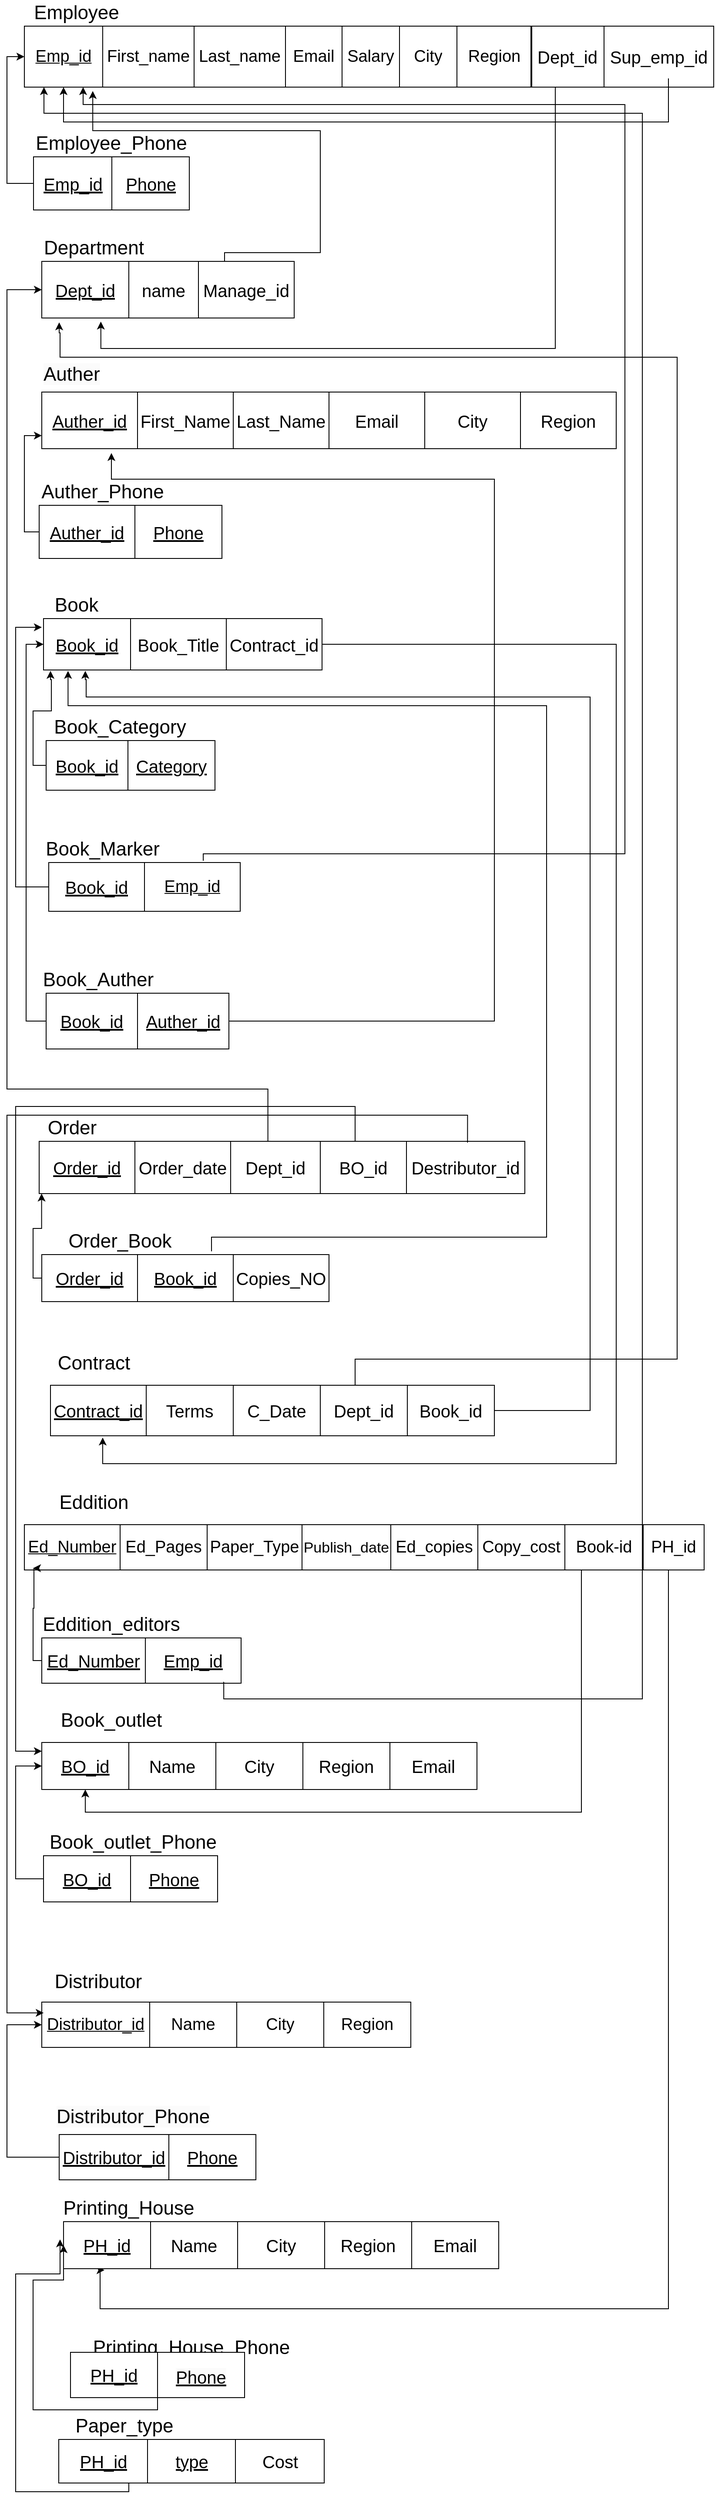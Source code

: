<mxfile version="21.2.9" type="device">
  <diagram name="Page-1" id="xqHeZiKq-_FqTKkOaI3a">
    <mxGraphModel dx="1173" dy="603" grid="1" gridSize="10" guides="1" tooltips="1" connect="1" arrows="1" fold="1" page="1" pageScale="1" pageWidth="827" pageHeight="1169" math="0" shadow="0">
      <root>
        <mxCell id="0" />
        <mxCell id="1" parent="0" />
        <mxCell id="oXhFuKc5tQe8eQyPICl8-121" style="edgeStyle=orthogonalEdgeStyle;rounded=0;orthogonalLoop=1;jettySize=auto;html=1;entryX=0.234;entryY=1.064;entryDx=0;entryDy=0;entryPerimeter=0;" parent="1" source="OrxpgzfxHumzW-EcyNMt-24" target="FqqwUGE8YhEeq_kceWww-6" edge="1">
          <mxGeometry relative="1" as="geometry">
            <Array as="points">
              <mxPoint x="640" y="440" />
              <mxPoint x="118" y="440" />
            </Array>
          </mxGeometry>
        </mxCell>
        <mxCell id="OrxpgzfxHumzW-EcyNMt-24" value="" style="shape=table;startSize=0;container=1;collapsible=0;childLayout=tableLayout;fontSize=20;" parent="1" vertex="1">
          <mxGeometry x="120" y="70" width="702" height="70" as="geometry" />
        </mxCell>
        <mxCell id="OrxpgzfxHumzW-EcyNMt-25" value="" style="shape=tableRow;horizontal=0;startSize=0;swimlaneHead=0;swimlaneBody=0;strokeColor=inherit;top=0;left=0;bottom=0;right=0;collapsible=0;dropTarget=0;fillColor=none;points=[[0,0.5],[1,0.5]];portConstraint=eastwest;fontSize=20;" parent="OrxpgzfxHumzW-EcyNMt-24" vertex="1">
          <mxGeometry width="702" height="70" as="geometry" />
        </mxCell>
        <mxCell id="OrxpgzfxHumzW-EcyNMt-26" value="&lt;font style=&quot;font-size: 19px;&quot;&gt;First_name&lt;/font&gt;" style="shape=partialRectangle;html=1;whiteSpace=wrap;connectable=0;strokeColor=inherit;overflow=hidden;fillColor=none;top=0;left=0;bottom=0;right=0;pointerEvents=1;fontSize=19;" parent="OrxpgzfxHumzW-EcyNMt-25" vertex="1">
          <mxGeometry width="105" height="70" as="geometry">
            <mxRectangle width="105" height="70" as="alternateBounds" />
          </mxGeometry>
        </mxCell>
        <mxCell id="OrxpgzfxHumzW-EcyNMt-27" value="Last_name" style="shape=partialRectangle;html=1;whiteSpace=wrap;connectable=0;strokeColor=inherit;overflow=hidden;fillColor=none;top=0;left=0;bottom=0;right=0;pointerEvents=1;fontSize=19;" parent="OrxpgzfxHumzW-EcyNMt-25" vertex="1">
          <mxGeometry x="105" width="105" height="70" as="geometry">
            <mxRectangle width="105" height="70" as="alternateBounds" />
          </mxGeometry>
        </mxCell>
        <mxCell id="OrxpgzfxHumzW-EcyNMt-28" value="Email" style="shape=partialRectangle;html=1;whiteSpace=wrap;connectable=0;strokeColor=inherit;overflow=hidden;fillColor=none;top=0;left=0;bottom=0;right=0;pointerEvents=1;fontSize=19;" parent="OrxpgzfxHumzW-EcyNMt-25" vertex="1">
          <mxGeometry x="210" width="65" height="70" as="geometry">
            <mxRectangle width="65" height="70" as="alternateBounds" />
          </mxGeometry>
        </mxCell>
        <mxCell id="OrxpgzfxHumzW-EcyNMt-29" value="Salary" style="shape=partialRectangle;html=1;whiteSpace=wrap;connectable=0;strokeColor=inherit;overflow=hidden;fillColor=none;top=0;left=0;bottom=0;right=0;pointerEvents=1;fontSize=19;" parent="OrxpgzfxHumzW-EcyNMt-25" vertex="1">
          <mxGeometry x="275" width="66" height="70" as="geometry">
            <mxRectangle width="66" height="70" as="alternateBounds" />
          </mxGeometry>
        </mxCell>
        <mxCell id="OrxpgzfxHumzW-EcyNMt-30" value="City" style="shape=partialRectangle;html=1;whiteSpace=wrap;connectable=0;strokeColor=inherit;overflow=hidden;fillColor=none;top=0;left=0;bottom=0;right=0;pointerEvents=1;fontSize=19;" parent="OrxpgzfxHumzW-EcyNMt-25" vertex="1">
          <mxGeometry x="341" width="66" height="70" as="geometry">
            <mxRectangle width="66" height="70" as="alternateBounds" />
          </mxGeometry>
        </mxCell>
        <mxCell id="OrxpgzfxHumzW-EcyNMt-31" value="Region" style="shape=partialRectangle;html=1;whiteSpace=wrap;connectable=0;strokeColor=inherit;overflow=hidden;fillColor=none;top=0;left=0;bottom=0;right=0;pointerEvents=1;fontSize=19;" parent="OrxpgzfxHumzW-EcyNMt-25" vertex="1">
          <mxGeometry x="407" width="86" height="70" as="geometry">
            <mxRectangle width="86" height="70" as="alternateBounds" />
          </mxGeometry>
        </mxCell>
        <mxCell id="OrxpgzfxHumzW-EcyNMt-32" value="" style="shape=partialRectangle;html=1;whiteSpace=wrap;connectable=0;strokeColor=inherit;overflow=hidden;fillColor=none;top=0;left=0;bottom=0;right=0;pointerEvents=1;fontSize=19;" parent="OrxpgzfxHumzW-EcyNMt-25" vertex="1">
          <mxGeometry x="493" width="-1" height="70" as="geometry">
            <mxRectangle width="-1" height="70" as="alternateBounds" />
          </mxGeometry>
        </mxCell>
        <mxCell id="OrxpgzfxHumzW-EcyNMt-33" value="Dept_id" style="shape=partialRectangle;html=1;whiteSpace=wrap;connectable=0;strokeColor=inherit;overflow=hidden;fillColor=none;top=0;left=0;bottom=0;right=0;pointerEvents=1;fontSize=20;" parent="OrxpgzfxHumzW-EcyNMt-25" vertex="1">
          <mxGeometry x="492" width="84" height="70" as="geometry">
            <mxRectangle width="84" height="70" as="alternateBounds" />
          </mxGeometry>
        </mxCell>
        <mxCell id="OrxpgzfxHumzW-EcyNMt-34" value="Sup_emp_id" style="shape=partialRectangle;html=1;whiteSpace=wrap;connectable=0;strokeColor=inherit;overflow=hidden;fillColor=none;top=0;left=0;bottom=0;right=0;pointerEvents=1;fontSize=20;" parent="OrxpgzfxHumzW-EcyNMt-25" vertex="1">
          <mxGeometry x="576" width="126" height="70" as="geometry">
            <mxRectangle width="126" height="70" as="alternateBounds" />
          </mxGeometry>
        </mxCell>
        <mxCell id="OrxpgzfxHumzW-EcyNMt-38" value="&lt;u&gt;Emp_id&lt;/u&gt;" style="rounded=0;whiteSpace=wrap;html=1;fontSize=19;" parent="1" vertex="1">
          <mxGeometry x="30" y="70" width="90" height="70" as="geometry" />
        </mxCell>
        <mxCell id="OrxpgzfxHumzW-EcyNMt-40" value="&lt;font style=&quot;font-size: 22px;&quot;&gt;Employee&lt;/font&gt;" style="text;html=1;strokeColor=none;fillColor=none;align=center;verticalAlign=middle;whiteSpace=wrap;rounded=0;" parent="1" vertex="1">
          <mxGeometry x="60" y="40" width="60" height="30" as="geometry" />
        </mxCell>
        <mxCell id="OrxpgzfxHumzW-EcyNMt-41" value="&lt;font style=&quot;font-size: 22px;&quot;&gt;Employee_Phone&lt;/font&gt;" style="text;html=1;strokeColor=none;fillColor=none;align=center;verticalAlign=middle;whiteSpace=wrap;rounded=0;" parent="1" vertex="1">
          <mxGeometry x="100" y="190" width="60" height="30" as="geometry" />
        </mxCell>
        <mxCell id="FqqwUGE8YhEeq_kceWww-1" value="" style="shape=table;startSize=0;container=1;collapsible=0;childLayout=tableLayout;fontSize=20;" parent="1" vertex="1">
          <mxGeometry x="40.5" y="220" width="179" height="61" as="geometry" />
        </mxCell>
        <mxCell id="FqqwUGE8YhEeq_kceWww-2" value="" style="shape=tableRow;horizontal=0;startSize=0;swimlaneHead=0;swimlaneBody=0;strokeColor=inherit;top=0;left=0;bottom=0;right=0;collapsible=0;dropTarget=0;fillColor=none;points=[[0,0.5],[1,0.5]];portConstraint=eastwest;fontSize=20;" parent="FqqwUGE8YhEeq_kceWww-1" vertex="1">
          <mxGeometry width="179" height="61" as="geometry" />
        </mxCell>
        <mxCell id="FqqwUGE8YhEeq_kceWww-3" value="&lt;u&gt;Emp_id&lt;/u&gt;" style="shape=partialRectangle;html=1;whiteSpace=wrap;connectable=0;strokeColor=inherit;overflow=hidden;fillColor=none;top=0;left=0;bottom=0;right=0;pointerEvents=1;fontSize=20;" parent="FqqwUGE8YhEeq_kceWww-2" vertex="1">
          <mxGeometry width="90" height="61" as="geometry">
            <mxRectangle width="90" height="61" as="alternateBounds" />
          </mxGeometry>
        </mxCell>
        <mxCell id="FqqwUGE8YhEeq_kceWww-4" value="&lt;u&gt;Phone&lt;/u&gt;" style="shape=partialRectangle;html=1;whiteSpace=wrap;connectable=0;strokeColor=inherit;overflow=hidden;fillColor=none;top=0;left=0;bottom=0;right=0;pointerEvents=1;fontSize=20;" parent="FqqwUGE8YhEeq_kceWww-2" vertex="1">
          <mxGeometry x="90" width="89" height="61" as="geometry">
            <mxRectangle width="89" height="61" as="alternateBounds" />
          </mxGeometry>
        </mxCell>
        <mxCell id="FqqwUGE8YhEeq_kceWww-5" value="" style="shape=table;startSize=0;container=1;collapsible=0;childLayout=tableLayout;fontSize=20;" parent="1" vertex="1">
          <mxGeometry x="50" y="340" width="290" height="65" as="geometry" />
        </mxCell>
        <mxCell id="FqqwUGE8YhEeq_kceWww-6" value="" style="shape=tableRow;horizontal=0;startSize=0;swimlaneHead=0;swimlaneBody=0;strokeColor=inherit;top=0;left=0;bottom=0;right=0;collapsible=0;dropTarget=0;fillColor=none;points=[[0,0.5],[1,0.5]];portConstraint=eastwest;fontSize=20;" parent="FqqwUGE8YhEeq_kceWww-5" vertex="1">
          <mxGeometry width="290" height="65" as="geometry" />
        </mxCell>
        <mxCell id="FqqwUGE8YhEeq_kceWww-7" value="&lt;u&gt;Dept_id&lt;/u&gt;" style="shape=partialRectangle;html=1;whiteSpace=wrap;connectable=0;strokeColor=inherit;overflow=hidden;fillColor=none;top=0;left=0;bottom=0;right=0;pointerEvents=1;fontSize=20;" parent="FqqwUGE8YhEeq_kceWww-6" vertex="1">
          <mxGeometry width="100" height="65" as="geometry">
            <mxRectangle width="100" height="65" as="alternateBounds" />
          </mxGeometry>
        </mxCell>
        <mxCell id="FqqwUGE8YhEeq_kceWww-8" value="name" style="shape=partialRectangle;html=1;whiteSpace=wrap;connectable=0;strokeColor=inherit;overflow=hidden;fillColor=none;top=0;left=0;bottom=0;right=0;pointerEvents=1;fontSize=20;" parent="FqqwUGE8YhEeq_kceWww-6" vertex="1">
          <mxGeometry x="100" width="80" height="65" as="geometry">
            <mxRectangle width="80" height="65" as="alternateBounds" />
          </mxGeometry>
        </mxCell>
        <mxCell id="FqqwUGE8YhEeq_kceWww-9" value="Manage_id" style="shape=partialRectangle;html=1;whiteSpace=wrap;connectable=0;strokeColor=inherit;overflow=hidden;fillColor=none;top=0;left=0;bottom=0;right=0;pointerEvents=1;fontSize=20;" parent="FqqwUGE8YhEeq_kceWww-6" vertex="1">
          <mxGeometry x="180" width="110" height="65" as="geometry">
            <mxRectangle width="110" height="65" as="alternateBounds" />
          </mxGeometry>
        </mxCell>
        <mxCell id="FqqwUGE8YhEeq_kceWww-10" value="&lt;span style=&quot;font-size: 22px;&quot;&gt;Department&lt;/span&gt;" style="text;html=1;strokeColor=none;fillColor=none;align=center;verticalAlign=middle;whiteSpace=wrap;rounded=0;" parent="1" vertex="1">
          <mxGeometry x="80" y="310" width="60" height="30" as="geometry" />
        </mxCell>
        <mxCell id="FqqwUGE8YhEeq_kceWww-11" value="&lt;span style=&quot;color: rgb(0, 0, 0); font-family: Helvetica; font-size: 22px; font-style: normal; font-variant-ligatures: normal; font-variant-caps: normal; font-weight: 400; letter-spacing: normal; orphans: 2; text-align: center; text-indent: 0px; text-transform: none; widows: 2; word-spacing: 0px; -webkit-text-stroke-width: 0px; background-color: rgb(251, 251, 251); text-decoration-thickness: initial; text-decoration-style: initial; text-decoration-color: initial; float: none; display: inline !important;&quot;&gt;Auther&lt;/span&gt;" style="text;whiteSpace=wrap;html=1;" parent="1" vertex="1">
          <mxGeometry x="50" y="450" width="130" height="50" as="geometry" />
        </mxCell>
        <mxCell id="FqqwUGE8YhEeq_kceWww-12" value="" style="shape=table;startSize=0;container=1;collapsible=0;childLayout=tableLayout;fontSize=20;" parent="1" vertex="1">
          <mxGeometry x="50" y="490" width="660" height="65" as="geometry" />
        </mxCell>
        <mxCell id="FqqwUGE8YhEeq_kceWww-13" value="" style="shape=tableRow;horizontal=0;startSize=0;swimlaneHead=0;swimlaneBody=0;strokeColor=inherit;top=0;left=0;bottom=0;right=0;collapsible=0;dropTarget=0;fillColor=none;points=[[0,0.5],[1,0.5]];portConstraint=eastwest;fontSize=20;" parent="FqqwUGE8YhEeq_kceWww-12" vertex="1">
          <mxGeometry width="660" height="65" as="geometry" />
        </mxCell>
        <mxCell id="FqqwUGE8YhEeq_kceWww-14" value="&lt;u&gt;Auther_id&lt;/u&gt;" style="shape=partialRectangle;html=1;whiteSpace=wrap;connectable=0;strokeColor=inherit;overflow=hidden;fillColor=none;top=0;left=0;bottom=0;right=0;pointerEvents=1;fontSize=20;" parent="FqqwUGE8YhEeq_kceWww-13" vertex="1">
          <mxGeometry width="110" height="65" as="geometry">
            <mxRectangle width="110" height="65" as="alternateBounds" />
          </mxGeometry>
        </mxCell>
        <mxCell id="FqqwUGE8YhEeq_kceWww-15" value="First_Name" style="shape=partialRectangle;html=1;whiteSpace=wrap;connectable=0;strokeColor=inherit;overflow=hidden;fillColor=none;top=0;left=0;bottom=0;right=0;pointerEvents=1;fontSize=20;" parent="FqqwUGE8YhEeq_kceWww-13" vertex="1">
          <mxGeometry x="110" width="110" height="65" as="geometry">
            <mxRectangle width="110" height="65" as="alternateBounds" />
          </mxGeometry>
        </mxCell>
        <mxCell id="FqqwUGE8YhEeq_kceWww-16" value="Last_Name" style="shape=partialRectangle;html=1;whiteSpace=wrap;connectable=0;strokeColor=inherit;overflow=hidden;fillColor=none;top=0;left=0;bottom=0;right=0;pointerEvents=1;fontSize=20;" parent="FqqwUGE8YhEeq_kceWww-13" vertex="1">
          <mxGeometry x="220" width="110" height="65" as="geometry">
            <mxRectangle width="110" height="65" as="alternateBounds" />
          </mxGeometry>
        </mxCell>
        <mxCell id="FqqwUGE8YhEeq_kceWww-17" value="Email" style="shape=partialRectangle;html=1;whiteSpace=wrap;connectable=0;strokeColor=inherit;overflow=hidden;fillColor=none;top=0;left=0;bottom=0;right=0;pointerEvents=1;fontSize=20;" parent="FqqwUGE8YhEeq_kceWww-13" vertex="1">
          <mxGeometry x="330" width="110" height="65" as="geometry">
            <mxRectangle width="110" height="65" as="alternateBounds" />
          </mxGeometry>
        </mxCell>
        <mxCell id="FqqwUGE8YhEeq_kceWww-18" value="City" style="shape=partialRectangle;html=1;whiteSpace=wrap;connectable=0;strokeColor=inherit;overflow=hidden;fillColor=none;top=0;left=0;bottom=0;right=0;pointerEvents=1;fontSize=20;" parent="FqqwUGE8YhEeq_kceWww-13" vertex="1">
          <mxGeometry x="440" width="110" height="65" as="geometry">
            <mxRectangle width="110" height="65" as="alternateBounds" />
          </mxGeometry>
        </mxCell>
        <mxCell id="FqqwUGE8YhEeq_kceWww-19" value="Region" style="shape=partialRectangle;html=1;whiteSpace=wrap;connectable=0;strokeColor=inherit;overflow=hidden;fillColor=none;top=0;left=0;bottom=0;right=0;pointerEvents=1;fontSize=20;" parent="FqqwUGE8YhEeq_kceWww-13" vertex="1">
          <mxGeometry x="550" width="110" height="65" as="geometry">
            <mxRectangle width="110" height="65" as="alternateBounds" />
          </mxGeometry>
        </mxCell>
        <mxCell id="FqqwUGE8YhEeq_kceWww-20" value="Auther_Phone" style="text;html=1;strokeColor=none;fillColor=none;align=center;verticalAlign=middle;whiteSpace=wrap;rounded=0;fontSize=22;" parent="1" vertex="1">
          <mxGeometry x="90" y="590" width="60" height="30" as="geometry" />
        </mxCell>
        <mxCell id="FqqwUGE8YhEeq_kceWww-21" value="" style="shape=table;startSize=0;container=1;collapsible=0;childLayout=tableLayout;fontSize=20;" parent="1" vertex="1">
          <mxGeometry x="47" y="620" width="210" height="61" as="geometry" />
        </mxCell>
        <mxCell id="FqqwUGE8YhEeq_kceWww-22" value="" style="shape=tableRow;horizontal=0;startSize=0;swimlaneHead=0;swimlaneBody=0;strokeColor=inherit;top=0;left=0;bottom=0;right=0;collapsible=0;dropTarget=0;fillColor=none;points=[[0,0.5],[1,0.5]];portConstraint=eastwest;fontSize=20;" parent="FqqwUGE8YhEeq_kceWww-21" vertex="1">
          <mxGeometry width="210" height="61" as="geometry" />
        </mxCell>
        <mxCell id="FqqwUGE8YhEeq_kceWww-23" value="&lt;u style=&quot;border-color: var(--border-color);&quot;&gt;Auther_id&lt;/u&gt;" style="shape=partialRectangle;html=1;whiteSpace=wrap;connectable=0;strokeColor=inherit;overflow=hidden;fillColor=none;top=0;left=0;bottom=0;right=0;pointerEvents=1;fontSize=20;" parent="FqqwUGE8YhEeq_kceWww-22" vertex="1">
          <mxGeometry width="110" height="61" as="geometry">
            <mxRectangle width="110" height="61" as="alternateBounds" />
          </mxGeometry>
        </mxCell>
        <mxCell id="FqqwUGE8YhEeq_kceWww-24" value="&lt;u&gt;Phone&lt;/u&gt;" style="shape=partialRectangle;html=1;whiteSpace=wrap;connectable=0;strokeColor=inherit;overflow=hidden;fillColor=none;top=0;left=0;bottom=0;right=0;pointerEvents=1;fontSize=20;" parent="FqqwUGE8YhEeq_kceWww-22" vertex="1">
          <mxGeometry x="110" width="100" height="61" as="geometry">
            <mxRectangle width="100" height="61" as="alternateBounds" />
          </mxGeometry>
        </mxCell>
        <mxCell id="FqqwUGE8YhEeq_kceWww-25" value="&lt;font style=&quot;font-size: 22px;&quot;&gt;Book&lt;/font&gt;" style="text;html=1;strokeColor=none;fillColor=none;align=center;verticalAlign=middle;whiteSpace=wrap;rounded=0;" parent="1" vertex="1">
          <mxGeometry x="60" y="720" width="60" height="30" as="geometry" />
        </mxCell>
        <mxCell id="FqqwUGE8YhEeq_kceWww-26" value="" style="shape=table;startSize=0;container=1;collapsible=0;childLayout=tableLayout;fontSize=20;" parent="1" vertex="1">
          <mxGeometry x="52" y="750" width="320" height="59" as="geometry" />
        </mxCell>
        <mxCell id="FqqwUGE8YhEeq_kceWww-27" value="" style="shape=tableRow;horizontal=0;startSize=0;swimlaneHead=0;swimlaneBody=0;strokeColor=inherit;top=0;left=0;bottom=0;right=0;collapsible=0;dropTarget=0;fillColor=none;points=[[0,0.5],[1,0.5]];portConstraint=eastwest;fontSize=20;" parent="FqqwUGE8YhEeq_kceWww-26" vertex="1">
          <mxGeometry width="320" height="59" as="geometry" />
        </mxCell>
        <mxCell id="FqqwUGE8YhEeq_kceWww-28" value="&lt;u&gt;Book_id&lt;/u&gt;" style="shape=partialRectangle;html=1;whiteSpace=wrap;connectable=0;strokeColor=inherit;overflow=hidden;fillColor=none;top=0;left=0;bottom=0;right=0;pointerEvents=1;fontSize=20;" parent="FqqwUGE8YhEeq_kceWww-27" vertex="1">
          <mxGeometry width="100" height="59" as="geometry">
            <mxRectangle width="100" height="59" as="alternateBounds" />
          </mxGeometry>
        </mxCell>
        <mxCell id="FqqwUGE8YhEeq_kceWww-29" value="Book_Title" style="shape=partialRectangle;html=1;whiteSpace=wrap;connectable=0;strokeColor=inherit;overflow=hidden;fillColor=none;top=0;left=0;bottom=0;right=0;pointerEvents=1;fontSize=20;" parent="FqqwUGE8YhEeq_kceWww-27" vertex="1">
          <mxGeometry x="100" width="110" height="59" as="geometry">
            <mxRectangle width="110" height="59" as="alternateBounds" />
          </mxGeometry>
        </mxCell>
        <mxCell id="FqqwUGE8YhEeq_kceWww-30" value="Contract_id" style="shape=partialRectangle;html=1;whiteSpace=wrap;connectable=0;strokeColor=inherit;overflow=hidden;fillColor=none;top=0;left=0;bottom=0;right=0;pointerEvents=1;fontSize=20;" parent="FqqwUGE8YhEeq_kceWww-27" vertex="1">
          <mxGeometry x="210" width="110" height="59" as="geometry">
            <mxRectangle width="110" height="59" as="alternateBounds" />
          </mxGeometry>
        </mxCell>
        <mxCell id="FqqwUGE8YhEeq_kceWww-31" value="&lt;span style=&quot;font-size: 22px;&quot;&gt;Book_Auther&lt;/span&gt;" style="text;html=1;strokeColor=none;fillColor=none;align=center;verticalAlign=middle;whiteSpace=wrap;rounded=0;" parent="1" vertex="1">
          <mxGeometry x="85" y="1150" width="60" height="30" as="geometry" />
        </mxCell>
        <mxCell id="FqqwUGE8YhEeq_kceWww-32" value="" style="shape=table;startSize=0;container=1;collapsible=0;childLayout=tableLayout;" parent="1" vertex="1">
          <mxGeometry x="55" y="1180" width="210" height="64" as="geometry" />
        </mxCell>
        <mxCell id="FqqwUGE8YhEeq_kceWww-33" value="" style="shape=tableRow;horizontal=0;startSize=0;swimlaneHead=0;swimlaneBody=0;strokeColor=inherit;top=0;left=0;bottom=0;right=0;collapsible=0;dropTarget=0;fillColor=none;points=[[0,0.5],[1,0.5]];portConstraint=eastwest;" parent="FqqwUGE8YhEeq_kceWww-32" vertex="1">
          <mxGeometry width="210" height="64" as="geometry" />
        </mxCell>
        <mxCell id="FqqwUGE8YhEeq_kceWww-34" value="&lt;u style=&quot;border-color: var(--border-color); font-size: 20px;&quot;&gt;Book_id&lt;/u&gt;" style="shape=partialRectangle;html=1;whiteSpace=wrap;connectable=0;strokeColor=inherit;overflow=hidden;fillColor=none;top=0;left=0;bottom=0;right=0;pointerEvents=1;" parent="FqqwUGE8YhEeq_kceWww-33" vertex="1">
          <mxGeometry width="105" height="64" as="geometry">
            <mxRectangle width="105" height="64" as="alternateBounds" />
          </mxGeometry>
        </mxCell>
        <mxCell id="FqqwUGE8YhEeq_kceWww-35" value="&lt;u style=&quot;border-color: var(--border-color); font-size: 20px;&quot;&gt;Auther_id&lt;/u&gt;" style="shape=partialRectangle;html=1;whiteSpace=wrap;connectable=0;strokeColor=inherit;overflow=hidden;fillColor=none;top=0;left=0;bottom=0;right=0;pointerEvents=1;" parent="FqqwUGE8YhEeq_kceWww-33" vertex="1">
          <mxGeometry x="105" width="105" height="64" as="geometry">
            <mxRectangle width="105" height="64" as="alternateBounds" />
          </mxGeometry>
        </mxCell>
        <mxCell id="FqqwUGE8YhEeq_kceWww-36" value="" style="shape=table;startSize=0;container=1;collapsible=0;childLayout=tableLayout;fontSize=20;" parent="1" vertex="1">
          <mxGeometry x="55" y="890" width="194" height="57" as="geometry" />
        </mxCell>
        <mxCell id="FqqwUGE8YhEeq_kceWww-37" value="" style="shape=tableRow;horizontal=0;startSize=0;swimlaneHead=0;swimlaneBody=0;strokeColor=inherit;top=0;left=0;bottom=0;right=0;collapsible=0;dropTarget=0;fillColor=none;points=[[0,0.5],[1,0.5]];portConstraint=eastwest;fontSize=20;" parent="FqqwUGE8YhEeq_kceWww-36" vertex="1">
          <mxGeometry width="194" height="57" as="geometry" />
        </mxCell>
        <mxCell id="FqqwUGE8YhEeq_kceWww-38" value="&lt;u style=&quot;border-color: var(--border-color);&quot;&gt;Book_id&lt;/u&gt;" style="shape=partialRectangle;html=1;whiteSpace=wrap;connectable=0;strokeColor=inherit;overflow=hidden;fillColor=none;top=0;left=0;bottom=0;right=0;pointerEvents=1;fontSize=20;" parent="FqqwUGE8YhEeq_kceWww-37" vertex="1">
          <mxGeometry width="94" height="57" as="geometry">
            <mxRectangle width="94" height="57" as="alternateBounds" />
          </mxGeometry>
        </mxCell>
        <mxCell id="FqqwUGE8YhEeq_kceWww-39" value="&lt;u&gt;Category&lt;/u&gt;" style="shape=partialRectangle;html=1;whiteSpace=wrap;connectable=0;strokeColor=inherit;overflow=hidden;fillColor=none;top=0;left=0;bottom=0;right=0;pointerEvents=1;fontSize=20;" parent="FqqwUGE8YhEeq_kceWww-37" vertex="1">
          <mxGeometry x="94" width="100" height="57" as="geometry">
            <mxRectangle width="100" height="57" as="alternateBounds" />
          </mxGeometry>
        </mxCell>
        <mxCell id="FqqwUGE8YhEeq_kceWww-40" value="&lt;font style=&quot;font-size: 22px;&quot;&gt;Book_Category&lt;/font&gt;" style="text;html=1;strokeColor=none;fillColor=none;align=center;verticalAlign=middle;whiteSpace=wrap;rounded=0;fontSize=20;" parent="1" vertex="1">
          <mxGeometry x="110" y="860" width="60" height="30" as="geometry" />
        </mxCell>
        <mxCell id="FqqwUGE8YhEeq_kceWww-41" value="&lt;font style=&quot;font-size: 22px;&quot;&gt;Contract&lt;/font&gt;" style="text;html=1;strokeColor=none;fillColor=none;align=center;verticalAlign=middle;whiteSpace=wrap;rounded=0;" parent="1" vertex="1">
          <mxGeometry x="80" y="1590" width="60" height="30" as="geometry" />
        </mxCell>
        <mxCell id="FqqwUGE8YhEeq_kceWww-42" value="" style="shape=table;startSize=0;container=1;collapsible=0;childLayout=tableLayout;fontSize=20;" parent="1" vertex="1">
          <mxGeometry x="60" y="1630" width="510" height="58" as="geometry" />
        </mxCell>
        <mxCell id="FqqwUGE8YhEeq_kceWww-43" value="" style="shape=tableRow;horizontal=0;startSize=0;swimlaneHead=0;swimlaneBody=0;strokeColor=inherit;top=0;left=0;bottom=0;right=0;collapsible=0;dropTarget=0;fillColor=none;points=[[0,0.5],[1,0.5]];portConstraint=eastwest;fontSize=20;" parent="FqqwUGE8YhEeq_kceWww-42" vertex="1">
          <mxGeometry width="510" height="58" as="geometry" />
        </mxCell>
        <mxCell id="FqqwUGE8YhEeq_kceWww-44" value="&lt;u&gt;Contract_id&lt;/u&gt;" style="shape=partialRectangle;html=1;whiteSpace=wrap;connectable=0;strokeColor=inherit;overflow=hidden;fillColor=none;top=0;left=0;bottom=0;right=0;pointerEvents=1;fontSize=20;" parent="FqqwUGE8YhEeq_kceWww-43" vertex="1">
          <mxGeometry width="110" height="58" as="geometry">
            <mxRectangle width="110" height="58" as="alternateBounds" />
          </mxGeometry>
        </mxCell>
        <mxCell id="FqqwUGE8YhEeq_kceWww-45" value="Terms" style="shape=partialRectangle;html=1;whiteSpace=wrap;connectable=0;strokeColor=inherit;overflow=hidden;fillColor=none;top=0;left=0;bottom=0;right=0;pointerEvents=1;fontSize=20;" parent="FqqwUGE8YhEeq_kceWww-43" vertex="1">
          <mxGeometry x="110" width="100" height="58" as="geometry">
            <mxRectangle width="100" height="58" as="alternateBounds" />
          </mxGeometry>
        </mxCell>
        <mxCell id="FqqwUGE8YhEeq_kceWww-46" value="C_Date" style="shape=partialRectangle;html=1;whiteSpace=wrap;connectable=0;strokeColor=inherit;overflow=hidden;fillColor=none;top=0;left=0;bottom=0;right=0;pointerEvents=1;fontSize=20;" parent="FqqwUGE8YhEeq_kceWww-43" vertex="1">
          <mxGeometry x="210" width="100" height="58" as="geometry">
            <mxRectangle width="100" height="58" as="alternateBounds" />
          </mxGeometry>
        </mxCell>
        <mxCell id="FqqwUGE8YhEeq_kceWww-47" value="Dept_id" style="shape=partialRectangle;html=1;whiteSpace=wrap;connectable=0;strokeColor=inherit;overflow=hidden;fillColor=none;top=0;left=0;bottom=0;right=0;pointerEvents=1;fontSize=20;" parent="FqqwUGE8YhEeq_kceWww-43" vertex="1">
          <mxGeometry x="310" width="100" height="58" as="geometry">
            <mxRectangle width="100" height="58" as="alternateBounds" />
          </mxGeometry>
        </mxCell>
        <mxCell id="oXhFuKc5tQe8eQyPICl8-144" value="Book_id" style="shape=partialRectangle;html=1;whiteSpace=wrap;connectable=0;strokeColor=inherit;overflow=hidden;fillColor=none;top=0;left=0;bottom=0;right=0;pointerEvents=1;fontSize=20;" parent="FqqwUGE8YhEeq_kceWww-43" vertex="1">
          <mxGeometry x="410" width="100" height="58" as="geometry">
            <mxRectangle width="100" height="58" as="alternateBounds" />
          </mxGeometry>
        </mxCell>
        <mxCell id="FqqwUGE8YhEeq_kceWww-48" value="&lt;font style=&quot;font-size: 22px;&quot;&gt;Book_Marker&lt;/font&gt;" style="text;html=1;strokeColor=none;fillColor=none;align=center;verticalAlign=middle;whiteSpace=wrap;rounded=0;" parent="1" vertex="1">
          <mxGeometry x="90" y="1000" width="60" height="30" as="geometry" />
        </mxCell>
        <mxCell id="FqqwUGE8YhEeq_kceWww-50" value="" style="shape=table;startSize=0;container=1;collapsible=0;childLayout=tableLayout;" parent="1" vertex="1">
          <mxGeometry x="58" y="1030" width="220" height="56" as="geometry" />
        </mxCell>
        <mxCell id="FqqwUGE8YhEeq_kceWww-51" value="" style="shape=tableRow;horizontal=0;startSize=0;swimlaneHead=0;swimlaneBody=0;strokeColor=inherit;top=0;left=0;bottom=0;right=0;collapsible=0;dropTarget=0;fillColor=none;points=[[0,0.5],[1,0.5]];portConstraint=eastwest;" parent="FqqwUGE8YhEeq_kceWww-50" vertex="1">
          <mxGeometry width="220" height="56" as="geometry" />
        </mxCell>
        <mxCell id="FqqwUGE8YhEeq_kceWww-52" value="&lt;u style=&quot;border-color: var(--border-color); font-size: 20px;&quot;&gt;Book_id&lt;/u&gt;" style="shape=partialRectangle;html=1;whiteSpace=wrap;connectable=0;strokeColor=inherit;overflow=hidden;fillColor=none;top=0;left=0;bottom=0;right=0;pointerEvents=1;" parent="FqqwUGE8YhEeq_kceWww-51" vertex="1">
          <mxGeometry width="110" height="56" as="geometry">
            <mxRectangle width="110" height="56" as="alternateBounds" />
          </mxGeometry>
        </mxCell>
        <mxCell id="FqqwUGE8YhEeq_kceWww-53" value="&lt;span style=&quot;border-color: var(--border-color); font-size: 19px;&quot;&gt;&lt;u&gt;Emp_id&lt;/u&gt;&lt;/span&gt;" style="shape=partialRectangle;html=1;whiteSpace=wrap;connectable=0;strokeColor=inherit;overflow=hidden;fillColor=none;top=0;left=0;bottom=0;right=0;pointerEvents=1;" parent="FqqwUGE8YhEeq_kceWww-51" vertex="1">
          <mxGeometry x="110" width="110" height="56" as="geometry">
            <mxRectangle width="110" height="56" as="alternateBounds" />
          </mxGeometry>
        </mxCell>
        <mxCell id="oXhFuKc5tQe8eQyPICl8-1" value="&lt;span style=&quot;font-size: 22px;&quot;&gt;Order&lt;/span&gt;" style="text;html=1;strokeColor=none;fillColor=none;align=center;verticalAlign=middle;whiteSpace=wrap;rounded=0;" parent="1" vertex="1">
          <mxGeometry x="55" y="1320" width="60" height="30" as="geometry" />
        </mxCell>
        <mxCell id="oXhFuKc5tQe8eQyPICl8-115" style="edgeStyle=orthogonalEdgeStyle;rounded=0;orthogonalLoop=1;jettySize=auto;html=1;entryX=0;entryY=0.5;entryDx=0;entryDy=0;exitX=0.471;exitY=0;exitDx=0;exitDy=0;exitPerimeter=0;" parent="1" source="oXhFuKc5tQe8eQyPICl8-3" target="FqqwUGE8YhEeq_kceWww-6" edge="1">
          <mxGeometry relative="1" as="geometry">
            <mxPoint x="290" y="1300" as="sourcePoint" />
            <Array as="points">
              <mxPoint x="310" y="1290" />
              <mxPoint x="10" y="1290" />
              <mxPoint x="10" y="372" />
            </Array>
          </mxGeometry>
        </mxCell>
        <mxCell id="oXhFuKc5tQe8eQyPICl8-2" value="" style="shape=table;startSize=0;container=1;collapsible=0;childLayout=tableLayout;fontSize=20;" parent="1" vertex="1">
          <mxGeometry x="47" y="1350" width="558" height="60" as="geometry" />
        </mxCell>
        <mxCell id="oXhFuKc5tQe8eQyPICl8-3" value="" style="shape=tableRow;horizontal=0;startSize=0;swimlaneHead=0;swimlaneBody=0;strokeColor=inherit;top=0;left=0;bottom=0;right=0;collapsible=0;dropTarget=0;fillColor=none;points=[[0,0.5],[1,0.5]];portConstraint=eastwest;fontSize=20;" parent="oXhFuKc5tQe8eQyPICl8-2" vertex="1">
          <mxGeometry width="558" height="60" as="geometry" />
        </mxCell>
        <mxCell id="oXhFuKc5tQe8eQyPICl8-4" value="&lt;u&gt;Order_id&lt;/u&gt;" style="shape=partialRectangle;html=1;whiteSpace=wrap;connectable=0;strokeColor=inherit;overflow=hidden;fillColor=none;top=0;left=0;bottom=0;right=0;pointerEvents=1;fontSize=20;" parent="oXhFuKc5tQe8eQyPICl8-3" vertex="1">
          <mxGeometry width="110" height="60" as="geometry">
            <mxRectangle width="110" height="60" as="alternateBounds" />
          </mxGeometry>
        </mxCell>
        <mxCell id="oXhFuKc5tQe8eQyPICl8-5" value="Order_date" style="shape=partialRectangle;html=1;whiteSpace=wrap;connectable=0;strokeColor=inherit;overflow=hidden;fillColor=none;top=0;left=0;bottom=0;right=0;pointerEvents=1;fontSize=20;" parent="oXhFuKc5tQe8eQyPICl8-3" vertex="1">
          <mxGeometry x="110" width="110" height="60" as="geometry">
            <mxRectangle width="110" height="60" as="alternateBounds" />
          </mxGeometry>
        </mxCell>
        <mxCell id="oXhFuKc5tQe8eQyPICl8-6" value="Dept_id" style="shape=partialRectangle;html=1;whiteSpace=wrap;connectable=0;strokeColor=inherit;overflow=hidden;fillColor=none;top=0;left=0;bottom=0;right=0;pointerEvents=1;fontSize=20;" parent="oXhFuKc5tQe8eQyPICl8-3" vertex="1">
          <mxGeometry x="220" width="103" height="60" as="geometry">
            <mxRectangle width="103" height="60" as="alternateBounds" />
          </mxGeometry>
        </mxCell>
        <mxCell id="oXhFuKc5tQe8eQyPICl8-7" value="BO_id" style="shape=partialRectangle;html=1;whiteSpace=wrap;connectable=0;strokeColor=inherit;overflow=hidden;fillColor=none;top=0;left=0;bottom=0;right=0;pointerEvents=1;fontSize=20;" parent="oXhFuKc5tQe8eQyPICl8-3" vertex="1">
          <mxGeometry x="323" width="99" height="60" as="geometry">
            <mxRectangle width="99" height="60" as="alternateBounds" />
          </mxGeometry>
        </mxCell>
        <mxCell id="oXhFuKc5tQe8eQyPICl8-8" value="Destributor_id" style="shape=partialRectangle;html=1;whiteSpace=wrap;connectable=0;strokeColor=inherit;overflow=hidden;fillColor=none;top=0;left=0;bottom=0;right=0;pointerEvents=1;fontSize=20;" parent="oXhFuKc5tQe8eQyPICl8-3" vertex="1">
          <mxGeometry x="422" width="136" height="60" as="geometry">
            <mxRectangle width="136" height="60" as="alternateBounds" />
          </mxGeometry>
        </mxCell>
        <mxCell id="oXhFuKc5tQe8eQyPICl8-134" style="edgeStyle=orthogonalEdgeStyle;rounded=0;orthogonalLoop=1;jettySize=auto;html=1;entryX=0.088;entryY=1.017;entryDx=0;entryDy=0;entryPerimeter=0;exitX=0.591;exitY=-0.07;exitDx=0;exitDy=0;exitPerimeter=0;" parent="1" source="oXhFuKc5tQe8eQyPICl8-14" target="FqqwUGE8YhEeq_kceWww-27" edge="1">
          <mxGeometry relative="1" as="geometry">
            <Array as="points">
              <mxPoint x="245" y="1460" />
              <mxPoint x="630" y="1460" />
              <mxPoint x="630" y="850" />
              <mxPoint x="80" y="850" />
            </Array>
          </mxGeometry>
        </mxCell>
        <mxCell id="oXhFuKc5tQe8eQyPICl8-13" value="" style="shape=table;startSize=0;container=1;collapsible=0;childLayout=tableLayout;fontSize=20;" parent="1" vertex="1">
          <mxGeometry x="50" y="1480" width="330" height="54" as="geometry" />
        </mxCell>
        <mxCell id="oXhFuKc5tQe8eQyPICl8-14" value="" style="shape=tableRow;horizontal=0;startSize=0;swimlaneHead=0;swimlaneBody=0;strokeColor=inherit;top=0;left=0;bottom=0;right=0;collapsible=0;dropTarget=0;fillColor=none;points=[[0,0.5],[1,0.5]];portConstraint=eastwest;fontSize=20;" parent="oXhFuKc5tQe8eQyPICl8-13" vertex="1">
          <mxGeometry width="330" height="54" as="geometry" />
        </mxCell>
        <mxCell id="oXhFuKc5tQe8eQyPICl8-15" value="&lt;u style=&quot;border-color: var(--border-color); font-size: 20px;&quot;&gt;Order_id&lt;/u&gt;" style="shape=partialRectangle;html=1;whiteSpace=wrap;connectable=0;strokeColor=inherit;overflow=hidden;fillColor=none;top=0;left=0;bottom=0;right=0;pointerEvents=1;fontSize=20;" parent="oXhFuKc5tQe8eQyPICl8-14" vertex="1">
          <mxGeometry width="110" height="54" as="geometry">
            <mxRectangle width="110" height="54" as="alternateBounds" />
          </mxGeometry>
        </mxCell>
        <mxCell id="oXhFuKc5tQe8eQyPICl8-16" value="&lt;u style=&quot;border-color: var(--border-color); font-size: 20px;&quot;&gt;Book_id&lt;/u&gt;" style="shape=partialRectangle;html=1;whiteSpace=wrap;connectable=0;strokeColor=inherit;overflow=hidden;fillColor=none;top=0;left=0;bottom=0;right=0;pointerEvents=1;fontSize=20;" parent="oXhFuKc5tQe8eQyPICl8-14" vertex="1">
          <mxGeometry x="110" width="110" height="54" as="geometry">
            <mxRectangle width="110" height="54" as="alternateBounds" />
          </mxGeometry>
        </mxCell>
        <mxCell id="oXhFuKc5tQe8eQyPICl8-17" value="Copies_NO" style="shape=partialRectangle;html=1;whiteSpace=wrap;connectable=0;strokeColor=inherit;overflow=hidden;fillColor=none;top=0;left=0;bottom=0;right=0;pointerEvents=1;fontSize=20;" parent="oXhFuKc5tQe8eQyPICl8-14" vertex="1">
          <mxGeometry x="220" width="110" height="54" as="geometry">
            <mxRectangle width="110" height="54" as="alternateBounds" />
          </mxGeometry>
        </mxCell>
        <mxCell id="oXhFuKc5tQe8eQyPICl8-18" value="&lt;span style=&quot;font-size: 22px;&quot;&gt;Order_Book&lt;/span&gt;" style="text;html=1;strokeColor=none;fillColor=none;align=center;verticalAlign=middle;whiteSpace=wrap;rounded=0;" parent="1" vertex="1">
          <mxGeometry x="110" y="1450" width="60" height="30" as="geometry" />
        </mxCell>
        <mxCell id="oXhFuKc5tQe8eQyPICl8-19" value="&lt;font style=&quot;font-size: 22px;&quot;&gt;Eddition&lt;/font&gt;" style="text;html=1;strokeColor=none;fillColor=none;align=center;verticalAlign=middle;whiteSpace=wrap;rounded=0;" parent="1" vertex="1">
          <mxGeometry x="80" y="1750" width="60" height="30" as="geometry" />
        </mxCell>
        <mxCell id="oXhFuKc5tQe8eQyPICl8-116" style="edgeStyle=orthogonalEdgeStyle;rounded=0;orthogonalLoop=1;jettySize=auto;html=1;entryX=0.094;entryY=1.031;entryDx=0;entryDy=0;entryPerimeter=0;" parent="1" source="oXhFuKc5tQe8eQyPICl8-20" target="oXhFuKc5tQe8eQyPICl8-52" edge="1">
          <mxGeometry relative="1" as="geometry">
            <mxPoint x="670" y="2750" as="targetPoint" />
            <Array as="points">
              <mxPoint x="770" y="2690" />
              <mxPoint x="117" y="2690" />
              <mxPoint x="117" y="2646" />
            </Array>
          </mxGeometry>
        </mxCell>
        <mxCell id="oXhFuKc5tQe8eQyPICl8-20" value="" style="shape=table;startSize=0;container=1;collapsible=0;childLayout=tableLayout;fontSize=19;" parent="1" vertex="1">
          <mxGeometry x="30" y="1790" width="781" height="52" as="geometry" />
        </mxCell>
        <mxCell id="oXhFuKc5tQe8eQyPICl8-21" value="" style="shape=tableRow;horizontal=0;startSize=0;swimlaneHead=0;swimlaneBody=0;strokeColor=inherit;top=0;left=0;bottom=0;right=0;collapsible=0;dropTarget=0;fillColor=none;points=[[0,0.5],[1,0.5]];portConstraint=eastwest;fontSize=19;" parent="oXhFuKc5tQe8eQyPICl8-20" vertex="1">
          <mxGeometry width="781" height="52" as="geometry" />
        </mxCell>
        <mxCell id="oXhFuKc5tQe8eQyPICl8-22" value="&lt;u&gt;Ed_Number&lt;/u&gt;" style="shape=partialRectangle;html=1;whiteSpace=wrap;connectable=0;strokeColor=inherit;overflow=hidden;fillColor=none;top=0;left=0;bottom=0;right=0;pointerEvents=1;fontSize=19;" parent="oXhFuKc5tQe8eQyPICl8-21" vertex="1">
          <mxGeometry width="110" height="52" as="geometry">
            <mxRectangle width="110" height="52" as="alternateBounds" />
          </mxGeometry>
        </mxCell>
        <mxCell id="oXhFuKc5tQe8eQyPICl8-23" value="Ed_Pages" style="shape=partialRectangle;html=1;whiteSpace=wrap;connectable=0;strokeColor=inherit;overflow=hidden;fillColor=none;top=0;left=0;bottom=0;right=0;pointerEvents=1;fontSize=19;" parent="oXhFuKc5tQe8eQyPICl8-21" vertex="1">
          <mxGeometry x="110" width="100" height="52" as="geometry">
            <mxRectangle width="100" height="52" as="alternateBounds" />
          </mxGeometry>
        </mxCell>
        <mxCell id="oXhFuKc5tQe8eQyPICl8-24" value="Paper_Type" style="shape=partialRectangle;html=1;whiteSpace=wrap;connectable=0;strokeColor=inherit;overflow=hidden;fillColor=none;top=0;left=0;bottom=0;right=0;pointerEvents=1;fontSize=19;" parent="oXhFuKc5tQe8eQyPICl8-21" vertex="1">
          <mxGeometry x="210" width="109" height="52" as="geometry">
            <mxRectangle width="109" height="52" as="alternateBounds" />
          </mxGeometry>
        </mxCell>
        <mxCell id="oXhFuKc5tQe8eQyPICl8-25" value="&lt;font style=&quot;font-size: 17px;&quot;&gt;Publish_date&lt;/font&gt;" style="shape=partialRectangle;html=1;whiteSpace=wrap;connectable=0;strokeColor=inherit;overflow=hidden;fillColor=none;top=0;left=0;bottom=0;right=0;pointerEvents=1;fontSize=19;" parent="oXhFuKc5tQe8eQyPICl8-21" vertex="1">
          <mxGeometry x="319" width="102" height="52" as="geometry">
            <mxRectangle width="102" height="52" as="alternateBounds" />
          </mxGeometry>
        </mxCell>
        <mxCell id="oXhFuKc5tQe8eQyPICl8-26" value="Ed_copies" style="shape=partialRectangle;html=1;whiteSpace=wrap;connectable=0;strokeColor=inherit;overflow=hidden;fillColor=none;top=0;left=0;bottom=0;right=0;pointerEvents=1;fontSize=19;" parent="oXhFuKc5tQe8eQyPICl8-21" vertex="1">
          <mxGeometry x="421" width="100" height="52" as="geometry">
            <mxRectangle width="100" height="52" as="alternateBounds" />
          </mxGeometry>
        </mxCell>
        <mxCell id="oXhFuKc5tQe8eQyPICl8-27" value="Copy_cost" style="shape=partialRectangle;html=1;whiteSpace=wrap;connectable=0;strokeColor=inherit;overflow=hidden;fillColor=none;top=0;left=0;bottom=0;right=0;pointerEvents=1;fontSize=19;" parent="oXhFuKc5tQe8eQyPICl8-21" vertex="1">
          <mxGeometry x="521" width="100" height="52" as="geometry">
            <mxRectangle width="100" height="52" as="alternateBounds" />
          </mxGeometry>
        </mxCell>
        <mxCell id="oXhFuKc5tQe8eQyPICl8-28" value="Book-id" style="shape=partialRectangle;html=1;whiteSpace=wrap;connectable=0;strokeColor=inherit;overflow=hidden;fillColor=none;top=0;left=0;bottom=0;right=0;pointerEvents=1;fontSize=19;" parent="oXhFuKc5tQe8eQyPICl8-21" vertex="1">
          <mxGeometry x="621" width="90" height="52" as="geometry">
            <mxRectangle width="90" height="52" as="alternateBounds" />
          </mxGeometry>
        </mxCell>
        <mxCell id="oXhFuKc5tQe8eQyPICl8-29" value="PH_id" style="shape=partialRectangle;html=1;whiteSpace=wrap;connectable=0;strokeColor=inherit;overflow=hidden;fillColor=none;top=0;left=0;bottom=0;right=0;pointerEvents=1;fontSize=19;" parent="oXhFuKc5tQe8eQyPICl8-21" vertex="1">
          <mxGeometry x="711" width="70" height="52" as="geometry">
            <mxRectangle width="70" height="52" as="alternateBounds" />
          </mxGeometry>
        </mxCell>
        <mxCell id="oXhFuKc5tQe8eQyPICl8-30" value="&lt;font style=&quot;font-size: 22px;&quot;&gt;Eddition_editors&lt;/font&gt;" style="text;html=1;strokeColor=none;fillColor=none;align=center;verticalAlign=middle;whiteSpace=wrap;rounded=0;" parent="1" vertex="1">
          <mxGeometry x="100" y="1890" width="60" height="30" as="geometry" />
        </mxCell>
        <mxCell id="oXhFuKc5tQe8eQyPICl8-32" value="" style="shape=table;startSize=0;container=1;collapsible=0;childLayout=tableLayout;fontSize=20;" parent="1" vertex="1">
          <mxGeometry x="50" y="1920" width="229" height="52" as="geometry" />
        </mxCell>
        <mxCell id="oXhFuKc5tQe8eQyPICl8-33" value="" style="shape=tableRow;horizontal=0;startSize=0;swimlaneHead=0;swimlaneBody=0;strokeColor=inherit;top=0;left=0;bottom=0;right=0;collapsible=0;dropTarget=0;fillColor=none;points=[[0,0.5],[1,0.5]];portConstraint=eastwest;fontSize=20;" parent="oXhFuKc5tQe8eQyPICl8-32" vertex="1">
          <mxGeometry width="229" height="52" as="geometry" />
        </mxCell>
        <mxCell id="oXhFuKc5tQe8eQyPICl8-34" value="&lt;u&gt;Ed_Number&lt;/u&gt;" style="shape=partialRectangle;html=1;whiteSpace=wrap;connectable=0;strokeColor=inherit;overflow=hidden;fillColor=none;top=0;left=0;bottom=0;right=0;pointerEvents=1;fontSize=20;" parent="oXhFuKc5tQe8eQyPICl8-33" vertex="1">
          <mxGeometry width="119" height="52" as="geometry">
            <mxRectangle width="119" height="52" as="alternateBounds" />
          </mxGeometry>
        </mxCell>
        <mxCell id="oXhFuKc5tQe8eQyPICl8-35" value="&lt;u&gt;Emp_id&lt;/u&gt;" style="shape=partialRectangle;html=1;whiteSpace=wrap;connectable=0;strokeColor=inherit;overflow=hidden;fillColor=none;top=0;left=0;bottom=0;right=0;pointerEvents=1;fontSize=20;" parent="oXhFuKc5tQe8eQyPICl8-33" vertex="1">
          <mxGeometry x="119" width="110" height="52" as="geometry">
            <mxRectangle width="110" height="52" as="alternateBounds" />
          </mxGeometry>
        </mxCell>
        <mxCell id="oXhFuKc5tQe8eQyPICl8-36" value="&lt;span style=&quot;font-size: 22px;&quot;&gt;Book_outlet&lt;br&gt;&lt;/span&gt;" style="text;html=1;strokeColor=none;fillColor=none;align=center;verticalAlign=middle;whiteSpace=wrap;rounded=0;" parent="1" vertex="1">
          <mxGeometry x="100" y="2000" width="60" height="30" as="geometry" />
        </mxCell>
        <mxCell id="oXhFuKc5tQe8eQyPICl8-37" value="" style="shape=table;startSize=0;container=1;collapsible=0;childLayout=tableLayout;fontSize=20;" parent="1" vertex="1">
          <mxGeometry x="50" y="2040" width="500" height="54" as="geometry" />
        </mxCell>
        <mxCell id="oXhFuKc5tQe8eQyPICl8-38" value="" style="shape=tableRow;horizontal=0;startSize=0;swimlaneHead=0;swimlaneBody=0;strokeColor=inherit;top=0;left=0;bottom=0;right=0;collapsible=0;dropTarget=0;fillColor=none;points=[[0,0.5],[1,0.5]];portConstraint=eastwest;fontSize=20;" parent="oXhFuKc5tQe8eQyPICl8-37" vertex="1">
          <mxGeometry width="500" height="54" as="geometry" />
        </mxCell>
        <mxCell id="oXhFuKc5tQe8eQyPICl8-39" value="&lt;u&gt;BO_id&lt;/u&gt;" style="shape=partialRectangle;html=1;whiteSpace=wrap;connectable=0;strokeColor=inherit;overflow=hidden;fillColor=none;top=0;left=0;bottom=0;right=0;pointerEvents=1;fontSize=20;" parent="oXhFuKc5tQe8eQyPICl8-38" vertex="1">
          <mxGeometry width="100" height="54" as="geometry">
            <mxRectangle width="100" height="54" as="alternateBounds" />
          </mxGeometry>
        </mxCell>
        <mxCell id="oXhFuKc5tQe8eQyPICl8-40" value="Name" style="shape=partialRectangle;html=1;whiteSpace=wrap;connectable=0;strokeColor=inherit;overflow=hidden;fillColor=none;top=0;left=0;bottom=0;right=0;pointerEvents=1;fontSize=20;" parent="oXhFuKc5tQe8eQyPICl8-38" vertex="1">
          <mxGeometry x="100" width="100" height="54" as="geometry">
            <mxRectangle width="100" height="54" as="alternateBounds" />
          </mxGeometry>
        </mxCell>
        <mxCell id="oXhFuKc5tQe8eQyPICl8-41" value="City" style="shape=partialRectangle;html=1;whiteSpace=wrap;connectable=0;strokeColor=inherit;overflow=hidden;fillColor=none;top=0;left=0;bottom=0;right=0;pointerEvents=1;fontSize=20;" parent="oXhFuKc5tQe8eQyPICl8-38" vertex="1">
          <mxGeometry x="200" width="100" height="54" as="geometry">
            <mxRectangle width="100" height="54" as="alternateBounds" />
          </mxGeometry>
        </mxCell>
        <mxCell id="oXhFuKc5tQe8eQyPICl8-42" value="Region" style="shape=partialRectangle;html=1;whiteSpace=wrap;connectable=0;strokeColor=inherit;overflow=hidden;fillColor=none;top=0;left=0;bottom=0;right=0;pointerEvents=1;fontSize=20;" parent="oXhFuKc5tQe8eQyPICl8-38" vertex="1">
          <mxGeometry x="300" width="100" height="54" as="geometry">
            <mxRectangle width="100" height="54" as="alternateBounds" />
          </mxGeometry>
        </mxCell>
        <mxCell id="oXhFuKc5tQe8eQyPICl8-43" value="Email" style="shape=partialRectangle;html=1;whiteSpace=wrap;connectable=0;strokeColor=inherit;overflow=hidden;fillColor=none;top=0;left=0;bottom=0;right=0;pointerEvents=1;fontSize=20;" parent="oXhFuKc5tQe8eQyPICl8-38" vertex="1">
          <mxGeometry x="400" width="100" height="54" as="geometry">
            <mxRectangle width="100" height="54" as="alternateBounds" />
          </mxGeometry>
        </mxCell>
        <mxCell id="oXhFuKc5tQe8eQyPICl8-44" value="&lt;font style=&quot;font-size: 22px;&quot;&gt;Book_outlet_Phone&lt;/font&gt;" style="text;html=1;strokeColor=none;fillColor=none;align=center;verticalAlign=middle;whiteSpace=wrap;rounded=0;" parent="1" vertex="1">
          <mxGeometry x="125" y="2140" width="60" height="30" as="geometry" />
        </mxCell>
        <mxCell id="oXhFuKc5tQe8eQyPICl8-112" style="edgeStyle=orthogonalEdgeStyle;rounded=0;orthogonalLoop=1;jettySize=auto;html=1;entryX=0;entryY=0.5;entryDx=0;entryDy=0;" parent="1" source="oXhFuKc5tQe8eQyPICl8-45" target="oXhFuKc5tQe8eQyPICl8-38" edge="1">
          <mxGeometry relative="1" as="geometry">
            <Array as="points">
              <mxPoint x="20" y="2196" />
              <mxPoint x="20" y="2067" />
            </Array>
          </mxGeometry>
        </mxCell>
        <mxCell id="oXhFuKc5tQe8eQyPICl8-45" value="" style="shape=table;startSize=0;container=1;collapsible=0;childLayout=tableLayout;fontSize=20;" parent="1" vertex="1">
          <mxGeometry x="52" y="2170" width="200" height="53" as="geometry" />
        </mxCell>
        <mxCell id="oXhFuKc5tQe8eQyPICl8-46" value="" style="shape=tableRow;horizontal=0;startSize=0;swimlaneHead=0;swimlaneBody=0;strokeColor=inherit;top=0;left=0;bottom=0;right=0;collapsible=0;dropTarget=0;fillColor=none;points=[[0,0.5],[1,0.5]];portConstraint=eastwest;fontSize=20;" parent="oXhFuKc5tQe8eQyPICl8-45" vertex="1">
          <mxGeometry width="200" height="53" as="geometry" />
        </mxCell>
        <mxCell id="oXhFuKc5tQe8eQyPICl8-47" value="&lt;u style=&quot;border-color: var(--border-color); font-size: 20px;&quot;&gt;BO_id&lt;/u&gt;" style="shape=partialRectangle;html=1;whiteSpace=wrap;connectable=0;strokeColor=inherit;overflow=hidden;fillColor=none;top=0;left=0;bottom=0;right=0;pointerEvents=1;fontSize=20;" parent="oXhFuKc5tQe8eQyPICl8-46" vertex="1">
          <mxGeometry width="100" height="53" as="geometry">
            <mxRectangle width="100" height="53" as="alternateBounds" />
          </mxGeometry>
        </mxCell>
        <mxCell id="oXhFuKc5tQe8eQyPICl8-48" value="&lt;u&gt;Phone&lt;/u&gt;" style="shape=partialRectangle;html=1;whiteSpace=wrap;connectable=0;strokeColor=inherit;overflow=hidden;fillColor=none;top=0;left=0;bottom=0;right=0;pointerEvents=1;fontSize=20;" parent="oXhFuKc5tQe8eQyPICl8-46" vertex="1">
          <mxGeometry x="100" width="100" height="53" as="geometry">
            <mxRectangle width="100" height="53" as="alternateBounds" />
          </mxGeometry>
        </mxCell>
        <mxCell id="oXhFuKc5tQe8eQyPICl8-50" value="&lt;font style=&quot;font-size: 22px;&quot;&gt;Printing_House&lt;/font&gt;" style="text;html=1;strokeColor=none;fillColor=none;align=center;verticalAlign=middle;whiteSpace=wrap;rounded=0;" parent="1" vertex="1">
          <mxGeometry x="120" y="2560" width="60" height="30" as="geometry" />
        </mxCell>
        <mxCell id="oXhFuKc5tQe8eQyPICl8-51" value="" style="shape=table;startSize=0;container=1;collapsible=0;childLayout=tableLayout;fontSize=20;" parent="1" vertex="1">
          <mxGeometry x="75" y="2590" width="500" height="54" as="geometry" />
        </mxCell>
        <mxCell id="oXhFuKc5tQe8eQyPICl8-52" value="" style="shape=tableRow;horizontal=0;startSize=0;swimlaneHead=0;swimlaneBody=0;strokeColor=inherit;top=0;left=0;bottom=0;right=0;collapsible=0;dropTarget=0;fillColor=none;points=[[0,0.5],[1,0.5]];portConstraint=eastwest;fontSize=20;" parent="oXhFuKc5tQe8eQyPICl8-51" vertex="1">
          <mxGeometry width="500" height="54" as="geometry" />
        </mxCell>
        <mxCell id="oXhFuKc5tQe8eQyPICl8-53" value="&lt;u&gt;PH_id&lt;/u&gt;" style="shape=partialRectangle;html=1;whiteSpace=wrap;connectable=0;strokeColor=inherit;overflow=hidden;fillColor=none;top=0;left=0;bottom=0;right=0;pointerEvents=1;fontSize=20;" parent="oXhFuKc5tQe8eQyPICl8-52" vertex="1">
          <mxGeometry width="100" height="54" as="geometry">
            <mxRectangle width="100" height="54" as="alternateBounds" />
          </mxGeometry>
        </mxCell>
        <mxCell id="oXhFuKc5tQe8eQyPICl8-54" value="Name" style="shape=partialRectangle;html=1;whiteSpace=wrap;connectable=0;strokeColor=inherit;overflow=hidden;fillColor=none;top=0;left=0;bottom=0;right=0;pointerEvents=1;fontSize=20;" parent="oXhFuKc5tQe8eQyPICl8-52" vertex="1">
          <mxGeometry x="100" width="100" height="54" as="geometry">
            <mxRectangle width="100" height="54" as="alternateBounds" />
          </mxGeometry>
        </mxCell>
        <mxCell id="oXhFuKc5tQe8eQyPICl8-55" value="City" style="shape=partialRectangle;html=1;whiteSpace=wrap;connectable=0;strokeColor=inherit;overflow=hidden;fillColor=none;top=0;left=0;bottom=0;right=0;pointerEvents=1;fontSize=20;" parent="oXhFuKc5tQe8eQyPICl8-52" vertex="1">
          <mxGeometry x="200" width="100" height="54" as="geometry">
            <mxRectangle width="100" height="54" as="alternateBounds" />
          </mxGeometry>
        </mxCell>
        <mxCell id="oXhFuKc5tQe8eQyPICl8-56" value="Region" style="shape=partialRectangle;html=1;whiteSpace=wrap;connectable=0;strokeColor=inherit;overflow=hidden;fillColor=none;top=0;left=0;bottom=0;right=0;pointerEvents=1;fontSize=20;" parent="oXhFuKc5tQe8eQyPICl8-52" vertex="1">
          <mxGeometry x="300" width="100" height="54" as="geometry">
            <mxRectangle width="100" height="54" as="alternateBounds" />
          </mxGeometry>
        </mxCell>
        <mxCell id="oXhFuKc5tQe8eQyPICl8-57" value="Email" style="shape=partialRectangle;html=1;whiteSpace=wrap;connectable=0;strokeColor=inherit;overflow=hidden;fillColor=none;top=0;left=0;bottom=0;right=0;pointerEvents=1;fontSize=20;" parent="oXhFuKc5tQe8eQyPICl8-52" vertex="1">
          <mxGeometry x="400" width="100" height="54" as="geometry">
            <mxRectangle width="100" height="54" as="alternateBounds" />
          </mxGeometry>
        </mxCell>
        <mxCell id="oXhFuKc5tQe8eQyPICl8-58" value="&lt;font style=&quot;font-size: 22px;&quot;&gt;Distributor&lt;/font&gt;" style="text;html=1;strokeColor=none;fillColor=none;align=center;verticalAlign=middle;whiteSpace=wrap;rounded=0;" parent="1" vertex="1">
          <mxGeometry x="85" y="2300" width="60" height="30" as="geometry" />
        </mxCell>
        <mxCell id="oXhFuKc5tQe8eQyPICl8-60" value="" style="shape=table;startSize=0;container=1;collapsible=0;childLayout=tableLayout;fontSize=19;" parent="1" vertex="1">
          <mxGeometry x="50" y="2338" width="424" height="52" as="geometry" />
        </mxCell>
        <mxCell id="oXhFuKc5tQe8eQyPICl8-61" value="" style="shape=tableRow;horizontal=0;startSize=0;swimlaneHead=0;swimlaneBody=0;strokeColor=inherit;top=0;left=0;bottom=0;right=0;collapsible=0;dropTarget=0;fillColor=none;points=[[0,0.5],[1,0.5]];portConstraint=eastwest;fontSize=19;" parent="oXhFuKc5tQe8eQyPICl8-60" vertex="1">
          <mxGeometry width="424" height="52" as="geometry" />
        </mxCell>
        <mxCell id="oXhFuKc5tQe8eQyPICl8-62" value="&lt;u&gt;Distributor_id&lt;/u&gt;" style="shape=partialRectangle;html=1;whiteSpace=wrap;connectable=0;strokeColor=inherit;overflow=hidden;fillColor=none;top=0;left=0;bottom=0;right=0;pointerEvents=1;fontSize=19;" parent="oXhFuKc5tQe8eQyPICl8-61" vertex="1">
          <mxGeometry width="124" height="52" as="geometry">
            <mxRectangle width="124" height="52" as="alternateBounds" />
          </mxGeometry>
        </mxCell>
        <mxCell id="oXhFuKc5tQe8eQyPICl8-63" value="Name" style="shape=partialRectangle;html=1;whiteSpace=wrap;connectable=0;strokeColor=inherit;overflow=hidden;fillColor=none;top=0;left=0;bottom=0;right=0;pointerEvents=1;fontSize=19;" parent="oXhFuKc5tQe8eQyPICl8-61" vertex="1">
          <mxGeometry x="124" width="100" height="52" as="geometry">
            <mxRectangle width="100" height="52" as="alternateBounds" />
          </mxGeometry>
        </mxCell>
        <mxCell id="oXhFuKc5tQe8eQyPICl8-64" value="City" style="shape=partialRectangle;html=1;whiteSpace=wrap;connectable=0;strokeColor=inherit;overflow=hidden;fillColor=none;top=0;left=0;bottom=0;right=0;pointerEvents=1;fontSize=19;" parent="oXhFuKc5tQe8eQyPICl8-61" vertex="1">
          <mxGeometry x="224" width="100" height="52" as="geometry">
            <mxRectangle width="100" height="52" as="alternateBounds" />
          </mxGeometry>
        </mxCell>
        <mxCell id="oXhFuKc5tQe8eQyPICl8-65" value="Region" style="shape=partialRectangle;html=1;whiteSpace=wrap;connectable=0;strokeColor=inherit;overflow=hidden;fillColor=none;top=0;left=0;bottom=0;right=0;pointerEvents=1;fontSize=19;" parent="oXhFuKc5tQe8eQyPICl8-61" vertex="1">
          <mxGeometry x="324" width="100" height="52" as="geometry">
            <mxRectangle width="100" height="52" as="alternateBounds" />
          </mxGeometry>
        </mxCell>
        <mxCell id="oXhFuKc5tQe8eQyPICl8-66" value="&lt;span style=&quot;color: rgb(0, 0, 0); font-family: Helvetica; font-size: 22px; font-style: normal; font-variant-ligatures: normal; font-variant-caps: normal; font-weight: 400; letter-spacing: normal; orphans: 2; text-align: center; text-indent: 0px; text-transform: none; widows: 2; word-spacing: 0px; -webkit-text-stroke-width: 0px; background-color: rgb(251, 251, 251); text-decoration-thickness: initial; text-decoration-style: initial; text-decoration-color: initial; float: none; display: inline !important;&quot;&gt;Distributor_Phone&lt;/span&gt;" style="text;whiteSpace=wrap;html=1;" parent="1" vertex="1">
          <mxGeometry x="65" y="2450" width="130" height="50" as="geometry" />
        </mxCell>
        <mxCell id="oXhFuKc5tQe8eQyPICl8-68" value="" style="shape=table;startSize=0;container=1;collapsible=0;childLayout=tableLayout;fontSize=20;" parent="1" vertex="1">
          <mxGeometry x="70" y="2490" width="226" height="52" as="geometry" />
        </mxCell>
        <mxCell id="oXhFuKc5tQe8eQyPICl8-69" value="" style="shape=tableRow;horizontal=0;startSize=0;swimlaneHead=0;swimlaneBody=0;strokeColor=inherit;top=0;left=0;bottom=0;right=0;collapsible=0;dropTarget=0;fillColor=none;points=[[0,0.5],[1,0.5]];portConstraint=eastwest;fontSize=20;" parent="oXhFuKc5tQe8eQyPICl8-68" vertex="1">
          <mxGeometry width="226" height="52" as="geometry" />
        </mxCell>
        <mxCell id="oXhFuKc5tQe8eQyPICl8-70" value="&lt;u&gt;Distributor_id&lt;/u&gt;" style="shape=partialRectangle;html=1;whiteSpace=wrap;connectable=0;strokeColor=inherit;overflow=hidden;fillColor=none;top=0;left=0;bottom=0;right=0;pointerEvents=1;fontSize=20;" parent="oXhFuKc5tQe8eQyPICl8-69" vertex="1">
          <mxGeometry width="126" height="52" as="geometry">
            <mxRectangle width="126" height="52" as="alternateBounds" />
          </mxGeometry>
        </mxCell>
        <mxCell id="oXhFuKc5tQe8eQyPICl8-71" value="&lt;u&gt;Phone&lt;/u&gt;" style="shape=partialRectangle;html=1;whiteSpace=wrap;connectable=0;strokeColor=inherit;overflow=hidden;fillColor=none;top=0;left=0;bottom=0;right=0;pointerEvents=1;fontSize=20;" parent="oXhFuKc5tQe8eQyPICl8-69" vertex="1">
          <mxGeometry x="126" width="100" height="52" as="geometry">
            <mxRectangle width="100" height="52" as="alternateBounds" />
          </mxGeometry>
        </mxCell>
        <mxCell id="oXhFuKc5tQe8eQyPICl8-72" value="&lt;font style=&quot;font-size: 22px;&quot;&gt;Printing_House_Phone&lt;/font&gt;" style="text;html=1;strokeColor=none;fillColor=none;align=center;verticalAlign=middle;whiteSpace=wrap;rounded=0;" parent="1" vertex="1">
          <mxGeometry x="192" y="2720" width="60" height="30" as="geometry" />
        </mxCell>
        <mxCell id="oXhFuKc5tQe8eQyPICl8-91" value="" style="shape=table;startSize=0;container=1;collapsible=0;childLayout=tableLayout;" parent="1" vertex="1">
          <mxGeometry x="83" y="2740" width="200" height="52" as="geometry" />
        </mxCell>
        <mxCell id="oXhFuKc5tQe8eQyPICl8-92" value="" style="shape=tableRow;horizontal=0;startSize=0;swimlaneHead=0;swimlaneBody=0;strokeColor=inherit;top=0;left=0;bottom=0;right=0;collapsible=0;dropTarget=0;fillColor=none;points=[[0,0.5],[1,0.5]];portConstraint=eastwest;" parent="oXhFuKc5tQe8eQyPICl8-91" vertex="1">
          <mxGeometry width="200" height="52" as="geometry" />
        </mxCell>
        <mxCell id="oXhFuKc5tQe8eQyPICl8-93" value="&lt;u style=&quot;border-color: var(--border-color); font-size: 20px;&quot;&gt;PH_id&lt;/u&gt;" style="shape=partialRectangle;html=1;whiteSpace=wrap;connectable=0;strokeColor=inherit;overflow=hidden;fillColor=none;top=0;left=0;bottom=0;right=0;pointerEvents=1;" parent="oXhFuKc5tQe8eQyPICl8-92" vertex="1">
          <mxGeometry width="100" height="52" as="geometry">
            <mxRectangle width="100" height="52" as="alternateBounds" />
          </mxGeometry>
        </mxCell>
        <mxCell id="oXhFuKc5tQe8eQyPICl8-94" value="&#xa;&lt;u style=&quot;border-color: var(--border-color); color: rgb(0, 0, 0); font-family: Helvetica; font-size: 20px; font-style: normal; font-variant-ligatures: normal; font-variant-caps: normal; font-weight: 400; letter-spacing: normal; orphans: 2; text-align: center; text-indent: 0px; text-transform: none; widows: 2; word-spacing: 0px; -webkit-text-stroke-width: 0px; background-color: rgb(251, 251, 251);&quot;&gt;Phone&lt;/u&gt;&#xa;&#xa;" style="shape=partialRectangle;html=1;whiteSpace=wrap;connectable=0;strokeColor=inherit;overflow=hidden;fillColor=none;top=0;left=0;bottom=0;right=0;pointerEvents=1;" parent="oXhFuKc5tQe8eQyPICl8-92" vertex="1">
          <mxGeometry x="100" width="100" height="52" as="geometry">
            <mxRectangle width="100" height="52" as="alternateBounds" />
          </mxGeometry>
        </mxCell>
        <mxCell id="oXhFuKc5tQe8eQyPICl8-100" value="" style="shape=table;startSize=0;container=1;collapsible=0;childLayout=tableLayout;" parent="1" vertex="1">
          <mxGeometry x="69.5" y="2840" width="305" height="50" as="geometry" />
        </mxCell>
        <mxCell id="oXhFuKc5tQe8eQyPICl8-101" value="" style="shape=tableRow;horizontal=0;startSize=0;swimlaneHead=0;swimlaneBody=0;strokeColor=inherit;top=0;left=0;bottom=0;right=0;collapsible=0;dropTarget=0;fillColor=none;points=[[0,0.5],[1,0.5]];portConstraint=eastwest;" parent="oXhFuKc5tQe8eQyPICl8-100" vertex="1">
          <mxGeometry width="305" height="50" as="geometry" />
        </mxCell>
        <mxCell id="oXhFuKc5tQe8eQyPICl8-102" value="&lt;u style=&quot;border-color: var(--border-color); font-size: 20px;&quot;&gt;PH_id&lt;/u&gt;" style="shape=partialRectangle;html=1;whiteSpace=wrap;connectable=0;strokeColor=inherit;overflow=hidden;fillColor=none;top=0;left=0;bottom=0;right=0;pointerEvents=1;" parent="oXhFuKc5tQe8eQyPICl8-101" vertex="1">
          <mxGeometry width="102" height="50" as="geometry">
            <mxRectangle width="102" height="50" as="alternateBounds" />
          </mxGeometry>
        </mxCell>
        <mxCell id="oXhFuKc5tQe8eQyPICl8-103" value="&lt;u&gt;type&lt;/u&gt;" style="shape=partialRectangle;html=1;whiteSpace=wrap;connectable=0;strokeColor=inherit;overflow=hidden;fillColor=none;top=0;left=0;bottom=0;right=0;pointerEvents=1;fontSize=20;" parent="oXhFuKc5tQe8eQyPICl8-101" vertex="1">
          <mxGeometry x="102" width="101" height="50" as="geometry">
            <mxRectangle width="101" height="50" as="alternateBounds" />
          </mxGeometry>
        </mxCell>
        <mxCell id="oXhFuKc5tQe8eQyPICl8-104" value="Cost" style="shape=partialRectangle;html=1;whiteSpace=wrap;connectable=0;strokeColor=inherit;overflow=hidden;fillColor=none;top=0;left=0;bottom=0;right=0;pointerEvents=1;fontSize=20;" parent="oXhFuKc5tQe8eQyPICl8-101" vertex="1">
          <mxGeometry x="203" width="102" height="50" as="geometry">
            <mxRectangle width="102" height="50" as="alternateBounds" />
          </mxGeometry>
        </mxCell>
        <mxCell id="oXhFuKc5tQe8eQyPICl8-105" value="&lt;font style=&quot;font-size: 22px;&quot;&gt;Paper_type&lt;/font&gt;" style="text;html=1;strokeColor=none;fillColor=none;align=center;verticalAlign=middle;whiteSpace=wrap;rounded=0;" parent="1" vertex="1">
          <mxGeometry x="115" y="2810" width="60" height="30" as="geometry" />
        </mxCell>
        <mxCell id="oXhFuKc5tQe8eQyPICl8-106" style="edgeStyle=orthogonalEdgeStyle;rounded=0;orthogonalLoop=1;jettySize=auto;html=1;entryX=-0.008;entryY=0.377;entryDx=0;entryDy=0;entryPerimeter=0;" parent="1" source="oXhFuKc5tQe8eQyPICl8-101" target="oXhFuKc5tQe8eQyPICl8-52" edge="1">
          <mxGeometry relative="1" as="geometry">
            <mxPoint x="40" y="2640" as="targetPoint" />
            <Array as="points">
              <mxPoint x="150" y="2900" />
              <mxPoint x="20" y="2900" />
              <mxPoint x="20" y="2650" />
              <mxPoint x="71" y="2650" />
            </Array>
          </mxGeometry>
        </mxCell>
        <mxCell id="oXhFuKc5tQe8eQyPICl8-110" style="edgeStyle=orthogonalEdgeStyle;rounded=0;orthogonalLoop=1;jettySize=auto;html=1;entryX=0;entryY=0.5;entryDx=0;entryDy=0;" parent="1" source="oXhFuKc5tQe8eQyPICl8-92" target="oXhFuKc5tQe8eQyPICl8-52" edge="1">
          <mxGeometry relative="1" as="geometry">
            <Array as="points">
              <mxPoint x="40" y="2806" />
              <mxPoint x="40" y="2657" />
            </Array>
          </mxGeometry>
        </mxCell>
        <mxCell id="oXhFuKc5tQe8eQyPICl8-111" style="edgeStyle=orthogonalEdgeStyle;rounded=0;orthogonalLoop=1;jettySize=auto;html=1;entryX=0;entryY=0.5;entryDx=0;entryDy=0;exitX=0;exitY=0.5;exitDx=0;exitDy=0;" parent="1" source="oXhFuKc5tQe8eQyPICl8-69" target="oXhFuKc5tQe8eQyPICl8-61" edge="1">
          <mxGeometry relative="1" as="geometry">
            <Array as="points">
              <mxPoint x="10" y="2516" />
              <mxPoint x="10" y="2364" />
            </Array>
          </mxGeometry>
        </mxCell>
        <mxCell id="oXhFuKc5tQe8eQyPICl8-113" style="edgeStyle=orthogonalEdgeStyle;rounded=0;orthogonalLoop=1;jettySize=auto;html=1;" parent="1" source="oXhFuKc5tQe8eQyPICl8-3" target="oXhFuKc5tQe8eQyPICl8-38" edge="1">
          <mxGeometry relative="1" as="geometry">
            <Array as="points">
              <mxPoint x="410" y="1310" />
              <mxPoint x="20" y="1310" />
              <mxPoint x="20" y="2050" />
            </Array>
          </mxGeometry>
        </mxCell>
        <mxCell id="oXhFuKc5tQe8eQyPICl8-114" style="edgeStyle=orthogonalEdgeStyle;rounded=0;orthogonalLoop=1;jettySize=auto;html=1;entryX=0.005;entryY=0.238;entryDx=0;entryDy=0;entryPerimeter=0;exitX=0.882;exitY=0.025;exitDx=0;exitDy=0;exitPerimeter=0;" parent="1" source="oXhFuKc5tQe8eQyPICl8-3" target="oXhFuKc5tQe8eQyPICl8-61" edge="1">
          <mxGeometry relative="1" as="geometry">
            <mxPoint x="10" y="2340" as="targetPoint" />
            <mxPoint x="540" y="1330" as="sourcePoint" />
            <Array as="points">
              <mxPoint x="539" y="1320" />
              <mxPoint x="10" y="1320" />
              <mxPoint x="10" y="2350" />
            </Array>
          </mxGeometry>
        </mxCell>
        <mxCell id="oXhFuKc5tQe8eQyPICl8-118" style="edgeStyle=orthogonalEdgeStyle;rounded=0;orthogonalLoop=1;jettySize=auto;html=1;" parent="1" source="oXhFuKc5tQe8eQyPICl8-21" target="oXhFuKc5tQe8eQyPICl8-38" edge="1">
          <mxGeometry relative="1" as="geometry">
            <mxPoint x="670" y="1880" as="sourcePoint" />
            <mxPoint x="510" y="2110" as="targetPoint" />
            <Array as="points">
              <mxPoint x="670" y="2120" />
              <mxPoint x="100" y="2120" />
            </Array>
          </mxGeometry>
        </mxCell>
        <mxCell id="oXhFuKc5tQe8eQyPICl8-119" style="edgeStyle=orthogonalEdgeStyle;rounded=0;orthogonalLoop=1;jettySize=auto;html=1;entryX=0;entryY=0.5;entryDx=0;entryDy=0;" parent="1" source="FqqwUGE8YhEeq_kceWww-2" target="OrxpgzfxHumzW-EcyNMt-38" edge="1">
          <mxGeometry relative="1" as="geometry" />
        </mxCell>
        <mxCell id="oXhFuKc5tQe8eQyPICl8-120" style="edgeStyle=orthogonalEdgeStyle;rounded=0;orthogonalLoop=1;jettySize=auto;html=1;entryX=0.5;entryY=1;entryDx=0;entryDy=0;" parent="1" target="OrxpgzfxHumzW-EcyNMt-38" edge="1">
          <mxGeometry relative="1" as="geometry">
            <mxPoint x="770" y="130" as="sourcePoint" />
            <Array as="points">
              <mxPoint x="770" y="180" />
              <mxPoint x="75" y="180" />
            </Array>
          </mxGeometry>
        </mxCell>
        <mxCell id="oXhFuKc5tQe8eQyPICl8-125" style="edgeStyle=orthogonalEdgeStyle;rounded=0;orthogonalLoop=1;jettySize=auto;html=1;" parent="1" source="oXhFuKc5tQe8eQyPICl8-33" edge="1">
          <mxGeometry relative="1" as="geometry">
            <mxPoint x="40" y="1840" as="targetPoint" />
            <Array as="points">
              <mxPoint x="40" y="1946" />
              <mxPoint x="40" y="1886" />
              <mxPoint x="41" y="1850" />
            </Array>
          </mxGeometry>
        </mxCell>
        <mxCell id="oXhFuKc5tQe8eQyPICl8-126" style="edgeStyle=orthogonalEdgeStyle;rounded=0;orthogonalLoop=1;jettySize=auto;html=1;entryX=0.25;entryY=1;entryDx=0;entryDy=0;exitX=0.913;exitY=0.968;exitDx=0;exitDy=0;exitPerimeter=0;" parent="1" source="oXhFuKc5tQe8eQyPICl8-33" target="OrxpgzfxHumzW-EcyNMt-38" edge="1">
          <mxGeometry relative="1" as="geometry">
            <mxPoint x="290" y="1946" as="sourcePoint" />
            <mxPoint x="50" y="160" as="targetPoint" />
            <Array as="points">
              <mxPoint x="259" y="1990" />
              <mxPoint x="740" y="1990" />
              <mxPoint x="740" y="170" />
              <mxPoint x="53" y="170" />
            </Array>
          </mxGeometry>
        </mxCell>
        <mxCell id="oXhFuKc5tQe8eQyPICl8-130" style="edgeStyle=orthogonalEdgeStyle;rounded=0;orthogonalLoop=1;jettySize=auto;html=1;entryX=0;entryY=0.5;entryDx=0;entryDy=0;" parent="1" source="FqqwUGE8YhEeq_kceWww-33" target="FqqwUGE8YhEeq_kceWww-27" edge="1">
          <mxGeometry relative="1" as="geometry">
            <Array as="points">
              <mxPoint x="32" y="1212" />
              <mxPoint x="32" y="780" />
            </Array>
          </mxGeometry>
        </mxCell>
        <mxCell id="oXhFuKc5tQe8eQyPICl8-131" style="edgeStyle=orthogonalEdgeStyle;rounded=0;orthogonalLoop=1;jettySize=auto;html=1;" parent="1" source="FqqwUGE8YhEeq_kceWww-51" edge="1">
          <mxGeometry relative="1" as="geometry">
            <mxPoint x="50" y="760" as="targetPoint" />
            <Array as="points">
              <mxPoint x="20" y="1058" />
              <mxPoint x="20" y="760" />
            </Array>
          </mxGeometry>
        </mxCell>
        <mxCell id="oXhFuKc5tQe8eQyPICl8-132" style="edgeStyle=orthogonalEdgeStyle;rounded=0;orthogonalLoop=1;jettySize=auto;html=1;entryX=0.75;entryY=1;entryDx=0;entryDy=0;exitX=0.807;exitY=-0.036;exitDx=0;exitDy=0;exitPerimeter=0;" parent="1" source="FqqwUGE8YhEeq_kceWww-51" target="OrxpgzfxHumzW-EcyNMt-38" edge="1">
          <mxGeometry relative="1" as="geometry">
            <mxPoint x="240" y="1020" as="sourcePoint" />
            <Array as="points">
              <mxPoint x="235" y="1020" />
              <mxPoint x="720" y="1020" />
              <mxPoint x="720" y="160" />
              <mxPoint x="97" y="160" />
            </Array>
          </mxGeometry>
        </mxCell>
        <mxCell id="oXhFuKc5tQe8eQyPICl8-133" style="edgeStyle=orthogonalEdgeStyle;rounded=0;orthogonalLoop=1;jettySize=auto;html=1;entryX=0.005;entryY=1;entryDx=0;entryDy=0;entryPerimeter=0;" parent="1" source="oXhFuKc5tQe8eQyPICl8-14" target="oXhFuKc5tQe8eQyPICl8-3" edge="1">
          <mxGeometry relative="1" as="geometry">
            <mxPoint x="50" y="1420" as="targetPoint" />
            <Array as="points">
              <mxPoint x="40" y="1507" />
              <mxPoint x="40" y="1450" />
              <mxPoint x="50" y="1450" />
            </Array>
          </mxGeometry>
        </mxCell>
        <mxCell id="oXhFuKc5tQe8eQyPICl8-139" style="edgeStyle=orthogonalEdgeStyle;rounded=0;orthogonalLoop=1;jettySize=auto;html=1;entryX=0.873;entryY=1.064;entryDx=0;entryDy=0;entryPerimeter=0;" parent="1" source="FqqwUGE8YhEeq_kceWww-6" target="OrxpgzfxHumzW-EcyNMt-38" edge="1">
          <mxGeometry relative="1" as="geometry">
            <Array as="points">
              <mxPoint x="260" y="330" />
              <mxPoint x="370" y="330" />
              <mxPoint x="370" y="190" />
              <mxPoint x="109" y="190" />
            </Array>
          </mxGeometry>
        </mxCell>
        <mxCell id="oXhFuKc5tQe8eQyPICl8-140" style="edgeStyle=orthogonalEdgeStyle;rounded=0;orthogonalLoop=1;jettySize=auto;html=1;" parent="1" source="FqqwUGE8YhEeq_kceWww-37" edge="1">
          <mxGeometry relative="1" as="geometry">
            <mxPoint x="60" y="810" as="targetPoint" />
            <Array as="points">
              <mxPoint x="40" y="918" />
              <mxPoint x="40" y="856" />
              <mxPoint x="61" y="856" />
              <mxPoint x="61" y="820" />
            </Array>
          </mxGeometry>
        </mxCell>
        <mxCell id="oXhFuKc5tQe8eQyPICl8-141" style="edgeStyle=orthogonalEdgeStyle;rounded=0;orthogonalLoop=1;jettySize=auto;html=1;" parent="1" source="FqqwUGE8YhEeq_kceWww-27" edge="1">
          <mxGeometry relative="1" as="geometry">
            <mxPoint x="120" y="1690" as="targetPoint" />
            <Array as="points">
              <mxPoint x="710" y="780" />
              <mxPoint x="710" y="1720" />
              <mxPoint x="120" y="1720" />
            </Array>
          </mxGeometry>
        </mxCell>
        <mxCell id="oXhFuKc5tQe8eQyPICl8-142" style="edgeStyle=orthogonalEdgeStyle;rounded=0;orthogonalLoop=1;jettySize=auto;html=1;entryX=0.069;entryY=1.077;entryDx=0;entryDy=0;entryPerimeter=0;" parent="1" source="FqqwUGE8YhEeq_kceWww-43" target="FqqwUGE8YhEeq_kceWww-6" edge="1">
          <mxGeometry relative="1" as="geometry">
            <mxPoint x="70" y="422.353" as="targetPoint" />
            <Array as="points">
              <mxPoint x="410" y="1600" />
              <mxPoint x="780" y="1600" />
              <mxPoint x="780" y="450" />
              <mxPoint x="71" y="450" />
              <mxPoint x="71" y="422" />
            </Array>
          </mxGeometry>
        </mxCell>
        <mxCell id="oXhFuKc5tQe8eQyPICl8-145" style="edgeStyle=orthogonalEdgeStyle;rounded=0;orthogonalLoop=1;jettySize=auto;html=1;" parent="1" source="FqqwUGE8YhEeq_kceWww-43" edge="1">
          <mxGeometry relative="1" as="geometry">
            <mxPoint x="100" y="810" as="targetPoint" />
            <Array as="points">
              <mxPoint x="680" y="1659" />
              <mxPoint x="680" y="840" />
              <mxPoint x="101" y="840" />
              <mxPoint x="101" y="820" />
            </Array>
          </mxGeometry>
        </mxCell>
        <mxCell id="oXhFuKc5tQe8eQyPICl8-147" style="edgeStyle=orthogonalEdgeStyle;rounded=0;orthogonalLoop=1;jettySize=auto;html=1;entryX=0;entryY=0.769;entryDx=0;entryDy=0;entryPerimeter=0;" parent="1" source="FqqwUGE8YhEeq_kceWww-22" target="FqqwUGE8YhEeq_kceWww-13" edge="1">
          <mxGeometry relative="1" as="geometry">
            <Array as="points">
              <mxPoint x="30" y="650" />
              <mxPoint x="30" y="540" />
            </Array>
          </mxGeometry>
        </mxCell>
        <mxCell id="oXhFuKc5tQe8eQyPICl8-148" style="edgeStyle=orthogonalEdgeStyle;rounded=0;orthogonalLoop=1;jettySize=auto;html=1;" parent="1" source="FqqwUGE8YhEeq_kceWww-33" edge="1">
          <mxGeometry relative="1" as="geometry">
            <mxPoint x="130" y="560" as="targetPoint" />
            <Array as="points">
              <mxPoint x="570" y="1212" />
              <mxPoint x="570" y="590" />
              <mxPoint x="130" y="590" />
            </Array>
          </mxGeometry>
        </mxCell>
      </root>
    </mxGraphModel>
  </diagram>
</mxfile>
